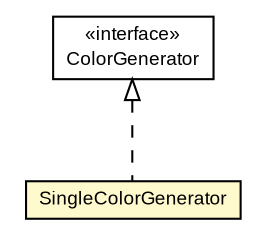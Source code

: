 #!/usr/local/bin/dot
#
# Class diagram 
# Generated by UmlGraph version 4.6 (http://www.spinellis.gr/sw/umlgraph)
#

digraph G {
	edge [fontname="arial",fontsize=10,labelfontname="arial",labelfontsize=10];
	node [fontname="arial",fontsize=10,shape=plaintext];
	// com.octo.captcha.component.image.color.SingleColorGenerator
	c6663 [label=<<table border="0" cellborder="1" cellspacing="0" cellpadding="2" port="p" bgcolor="lemonChiffon" href="./SingleColorGenerator.html">
		<tr><td><table border="0" cellspacing="0" cellpadding="1">
			<tr><td> SingleColorGenerator </td></tr>
		</table></td></tr>
		</table>>, fontname="arial", fontcolor="black", fontsize=9.0];
	// com.octo.captcha.component.image.color.ColorGenerator
	c6666 [label=<<table border="0" cellborder="1" cellspacing="0" cellpadding="2" port="p" href="./ColorGenerator.html">
		<tr><td><table border="0" cellspacing="0" cellpadding="1">
			<tr><td> &laquo;interface&raquo; </td></tr>
			<tr><td> ColorGenerator </td></tr>
		</table></td></tr>
		</table>>, fontname="arial", fontcolor="black", fontsize=9.0];
	//com.octo.captcha.component.image.color.SingleColorGenerator implements com.octo.captcha.component.image.color.ColorGenerator
	c6666:p -> c6663:p [dir=back,arrowtail=empty,style=dashed];
}

